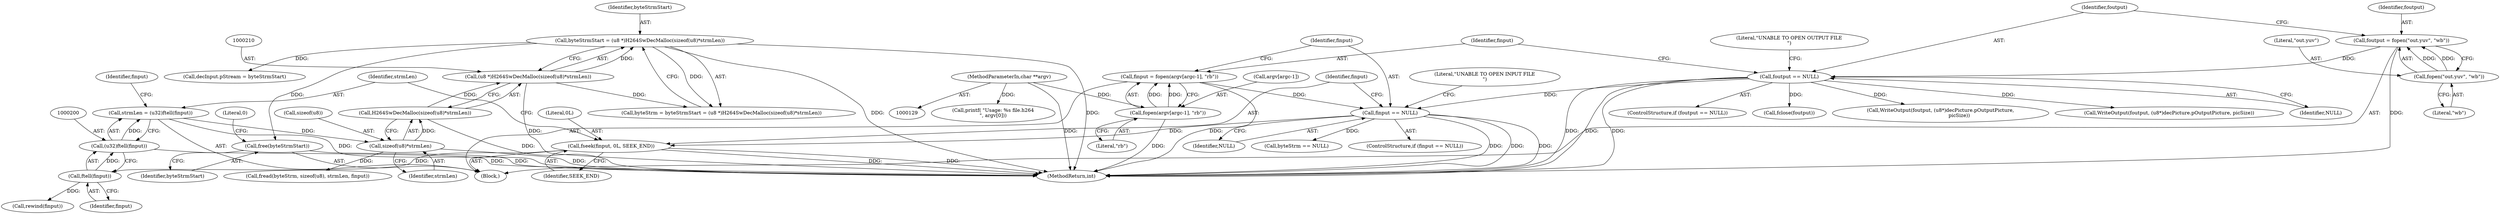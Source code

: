 digraph "0_Android_2b6f22dc64d456471a1dc6df09d515771d1427c8_1@API" {
"1000449" [label="(Call,free(byteStrmStart))"];
"1000207" [label="(Call,byteStrmStart = (u8 *)H264SwDecMalloc(sizeof(u8)*strmLen))"];
"1000209" [label="(Call,(u8 *)H264SwDecMalloc(sizeof(u8)*strmLen))"];
"1000211" [label="(Call,H264SwDecMalloc(sizeof(u8)*strmLen))"];
"1000212" [label="(Call,sizeof(u8)*strmLen)"];
"1000197" [label="(Call,strmLen = (u32)ftell(finput))"];
"1000199" [label="(Call,(u32)ftell(finput))"];
"1000201" [label="(Call,ftell(finput))"];
"1000193" [label="(Call,fseek(finput, 0L, SEEK_END))"];
"1000184" [label="(Call,finput == NULL)"];
"1000174" [label="(Call,finput = fopen(argv[argc-1], \"rb\"))"];
"1000176" [label="(Call,fopen(argv[argc-1], \"rb\"))"];
"1000131" [label="(MethodParameterIn,char **argv)"];
"1000165" [label="(Call,foutput == NULL)"];
"1000159" [label="(Call,foutput = fopen(\"out.yuv\", \"wb\"))"];
"1000161" [label="(Call,fopen(\"out.yuv\", \"wb\"))"];
"1000209" [label="(Call,(u8 *)H264SwDecMalloc(sizeof(u8)*strmLen))"];
"1000204" [label="(Identifier,finput)"];
"1000161" [label="(Call,fopen(\"out.yuv\", \"wb\"))"];
"1000177" [label="(Call,argv[argc-1])"];
"1000452" [label="(Literal,0)"];
"1000194" [label="(Identifier,finput)"];
"1000151" [label="(Call,printf( \"Usage: %s file.h264\n\", argv[0]))"];
"1000226" [label="(Call,fread(byteStrm, sizeof(u8), strmLen, finput))"];
"1000186" [label="(Identifier,NULL)"];
"1000184" [label="(Call,finput == NULL)"];
"1000203" [label="(Call,rewind(finput))"];
"1000195" [label="(Literal,0L)"];
"1000166" [label="(Identifier,foutput)"];
"1000212" [label="(Call,sizeof(u8)*strmLen)"];
"1000182" [label="(Literal,\"rb\")"];
"1000174" [label="(Call,finput = fopen(argv[argc-1], \"rb\"))"];
"1000164" [label="(ControlStructure,if (foutput == NULL))"];
"1000159" [label="(Call,foutput = fopen(\"out.yuv\", \"wb\"))"];
"1000198" [label="(Identifier,strmLen)"];
"1000447" [label="(Call,fclose(foutput))"];
"1000453" [label="(MethodReturn,int)"];
"1000162" [label="(Literal,\"out.yuv\")"];
"1000250" [label="(Call,decInput.pStream = byteStrmStart)"];
"1000211" [label="(Call,H264SwDecMalloc(sizeof(u8)*strmLen))"];
"1000217" [label="(Call,byteStrm == NULL)"];
"1000183" [label="(ControlStructure,if (finput == NULL))"];
"1000197" [label="(Call,strmLen = (u32)ftell(finput))"];
"1000205" [label="(Call,byteStrm = byteStrmStart = (u8 *)H264SwDecMalloc(sizeof(u8)*strmLen))"];
"1000201" [label="(Call,ftell(finput))"];
"1000189" [label="(Literal,\"UNABLE TO OPEN INPUT FILE\n\")"];
"1000176" [label="(Call,fopen(argv[argc-1], \"rb\"))"];
"1000213" [label="(Call,sizeof(u8))"];
"1000170" [label="(Literal,\"UNABLE TO OPEN OUTPUT FILE\n\")"];
"1000387" [label="(Call,WriteOutput(foutput, (u8*)decPicture.pOutputPicture,\n                        picSize))"];
"1000215" [label="(Identifier,strmLen)"];
"1000175" [label="(Identifier,finput)"];
"1000196" [label="(Identifier,SEEK_END)"];
"1000437" [label="(Call,WriteOutput(foutput, (u8*)decPicture.pOutputPicture, picSize))"];
"1000163" [label="(Literal,\"wb\")"];
"1000450" [label="(Identifier,byteStrmStart)"];
"1000132" [label="(Block,)"];
"1000208" [label="(Identifier,byteStrmStart)"];
"1000160" [label="(Identifier,foutput)"];
"1000202" [label="(Identifier,finput)"];
"1000449" [label="(Call,free(byteStrmStart))"];
"1000193" [label="(Call,fseek(finput, 0L, SEEK_END))"];
"1000131" [label="(MethodParameterIn,char **argv)"];
"1000185" [label="(Identifier,finput)"];
"1000167" [label="(Identifier,NULL)"];
"1000199" [label="(Call,(u32)ftell(finput))"];
"1000207" [label="(Call,byteStrmStart = (u8 *)H264SwDecMalloc(sizeof(u8)*strmLen))"];
"1000165" [label="(Call,foutput == NULL)"];
"1000449" -> "1000132"  [label="AST: "];
"1000449" -> "1000450"  [label="CFG: "];
"1000450" -> "1000449"  [label="AST: "];
"1000452" -> "1000449"  [label="CFG: "];
"1000449" -> "1000453"  [label="DDG: "];
"1000207" -> "1000449"  [label="DDG: "];
"1000207" -> "1000205"  [label="AST: "];
"1000207" -> "1000209"  [label="CFG: "];
"1000208" -> "1000207"  [label="AST: "];
"1000209" -> "1000207"  [label="AST: "];
"1000205" -> "1000207"  [label="CFG: "];
"1000207" -> "1000453"  [label="DDG: "];
"1000207" -> "1000453"  [label="DDG: "];
"1000207" -> "1000205"  [label="DDG: "];
"1000209" -> "1000207"  [label="DDG: "];
"1000207" -> "1000250"  [label="DDG: "];
"1000209" -> "1000211"  [label="CFG: "];
"1000210" -> "1000209"  [label="AST: "];
"1000211" -> "1000209"  [label="AST: "];
"1000209" -> "1000453"  [label="DDG: "];
"1000209" -> "1000205"  [label="DDG: "];
"1000211" -> "1000209"  [label="DDG: "];
"1000211" -> "1000212"  [label="CFG: "];
"1000212" -> "1000211"  [label="AST: "];
"1000211" -> "1000453"  [label="DDG: "];
"1000212" -> "1000211"  [label="DDG: "];
"1000212" -> "1000215"  [label="CFG: "];
"1000213" -> "1000212"  [label="AST: "];
"1000215" -> "1000212"  [label="AST: "];
"1000212" -> "1000453"  [label="DDG: "];
"1000197" -> "1000212"  [label="DDG: "];
"1000212" -> "1000226"  [label="DDG: "];
"1000197" -> "1000132"  [label="AST: "];
"1000197" -> "1000199"  [label="CFG: "];
"1000198" -> "1000197"  [label="AST: "];
"1000199" -> "1000197"  [label="AST: "];
"1000204" -> "1000197"  [label="CFG: "];
"1000197" -> "1000453"  [label="DDG: "];
"1000199" -> "1000197"  [label="DDG: "];
"1000199" -> "1000201"  [label="CFG: "];
"1000200" -> "1000199"  [label="AST: "];
"1000201" -> "1000199"  [label="AST: "];
"1000199" -> "1000453"  [label="DDG: "];
"1000201" -> "1000199"  [label="DDG: "];
"1000201" -> "1000202"  [label="CFG: "];
"1000202" -> "1000201"  [label="AST: "];
"1000193" -> "1000201"  [label="DDG: "];
"1000201" -> "1000203"  [label="DDG: "];
"1000193" -> "1000132"  [label="AST: "];
"1000193" -> "1000196"  [label="CFG: "];
"1000194" -> "1000193"  [label="AST: "];
"1000195" -> "1000193"  [label="AST: "];
"1000196" -> "1000193"  [label="AST: "];
"1000198" -> "1000193"  [label="CFG: "];
"1000193" -> "1000453"  [label="DDG: "];
"1000193" -> "1000453"  [label="DDG: "];
"1000184" -> "1000193"  [label="DDG: "];
"1000184" -> "1000183"  [label="AST: "];
"1000184" -> "1000186"  [label="CFG: "];
"1000185" -> "1000184"  [label="AST: "];
"1000186" -> "1000184"  [label="AST: "];
"1000189" -> "1000184"  [label="CFG: "];
"1000194" -> "1000184"  [label="CFG: "];
"1000184" -> "1000453"  [label="DDG: "];
"1000184" -> "1000453"  [label="DDG: "];
"1000184" -> "1000453"  [label="DDG: "];
"1000174" -> "1000184"  [label="DDG: "];
"1000165" -> "1000184"  [label="DDG: "];
"1000184" -> "1000217"  [label="DDG: "];
"1000174" -> "1000132"  [label="AST: "];
"1000174" -> "1000176"  [label="CFG: "];
"1000175" -> "1000174"  [label="AST: "];
"1000176" -> "1000174"  [label="AST: "];
"1000185" -> "1000174"  [label="CFG: "];
"1000174" -> "1000453"  [label="DDG: "];
"1000176" -> "1000174"  [label="DDG: "];
"1000176" -> "1000174"  [label="DDG: "];
"1000176" -> "1000182"  [label="CFG: "];
"1000177" -> "1000176"  [label="AST: "];
"1000182" -> "1000176"  [label="AST: "];
"1000176" -> "1000453"  [label="DDG: "];
"1000131" -> "1000176"  [label="DDG: "];
"1000131" -> "1000129"  [label="AST: "];
"1000131" -> "1000453"  [label="DDG: "];
"1000131" -> "1000151"  [label="DDG: "];
"1000165" -> "1000164"  [label="AST: "];
"1000165" -> "1000167"  [label="CFG: "];
"1000166" -> "1000165"  [label="AST: "];
"1000167" -> "1000165"  [label="AST: "];
"1000170" -> "1000165"  [label="CFG: "];
"1000175" -> "1000165"  [label="CFG: "];
"1000165" -> "1000453"  [label="DDG: "];
"1000165" -> "1000453"  [label="DDG: "];
"1000165" -> "1000453"  [label="DDG: "];
"1000159" -> "1000165"  [label="DDG: "];
"1000165" -> "1000387"  [label="DDG: "];
"1000165" -> "1000437"  [label="DDG: "];
"1000165" -> "1000447"  [label="DDG: "];
"1000159" -> "1000132"  [label="AST: "];
"1000159" -> "1000161"  [label="CFG: "];
"1000160" -> "1000159"  [label="AST: "];
"1000161" -> "1000159"  [label="AST: "];
"1000166" -> "1000159"  [label="CFG: "];
"1000159" -> "1000453"  [label="DDG: "];
"1000161" -> "1000159"  [label="DDG: "];
"1000161" -> "1000159"  [label="DDG: "];
"1000161" -> "1000163"  [label="CFG: "];
"1000162" -> "1000161"  [label="AST: "];
"1000163" -> "1000161"  [label="AST: "];
}
